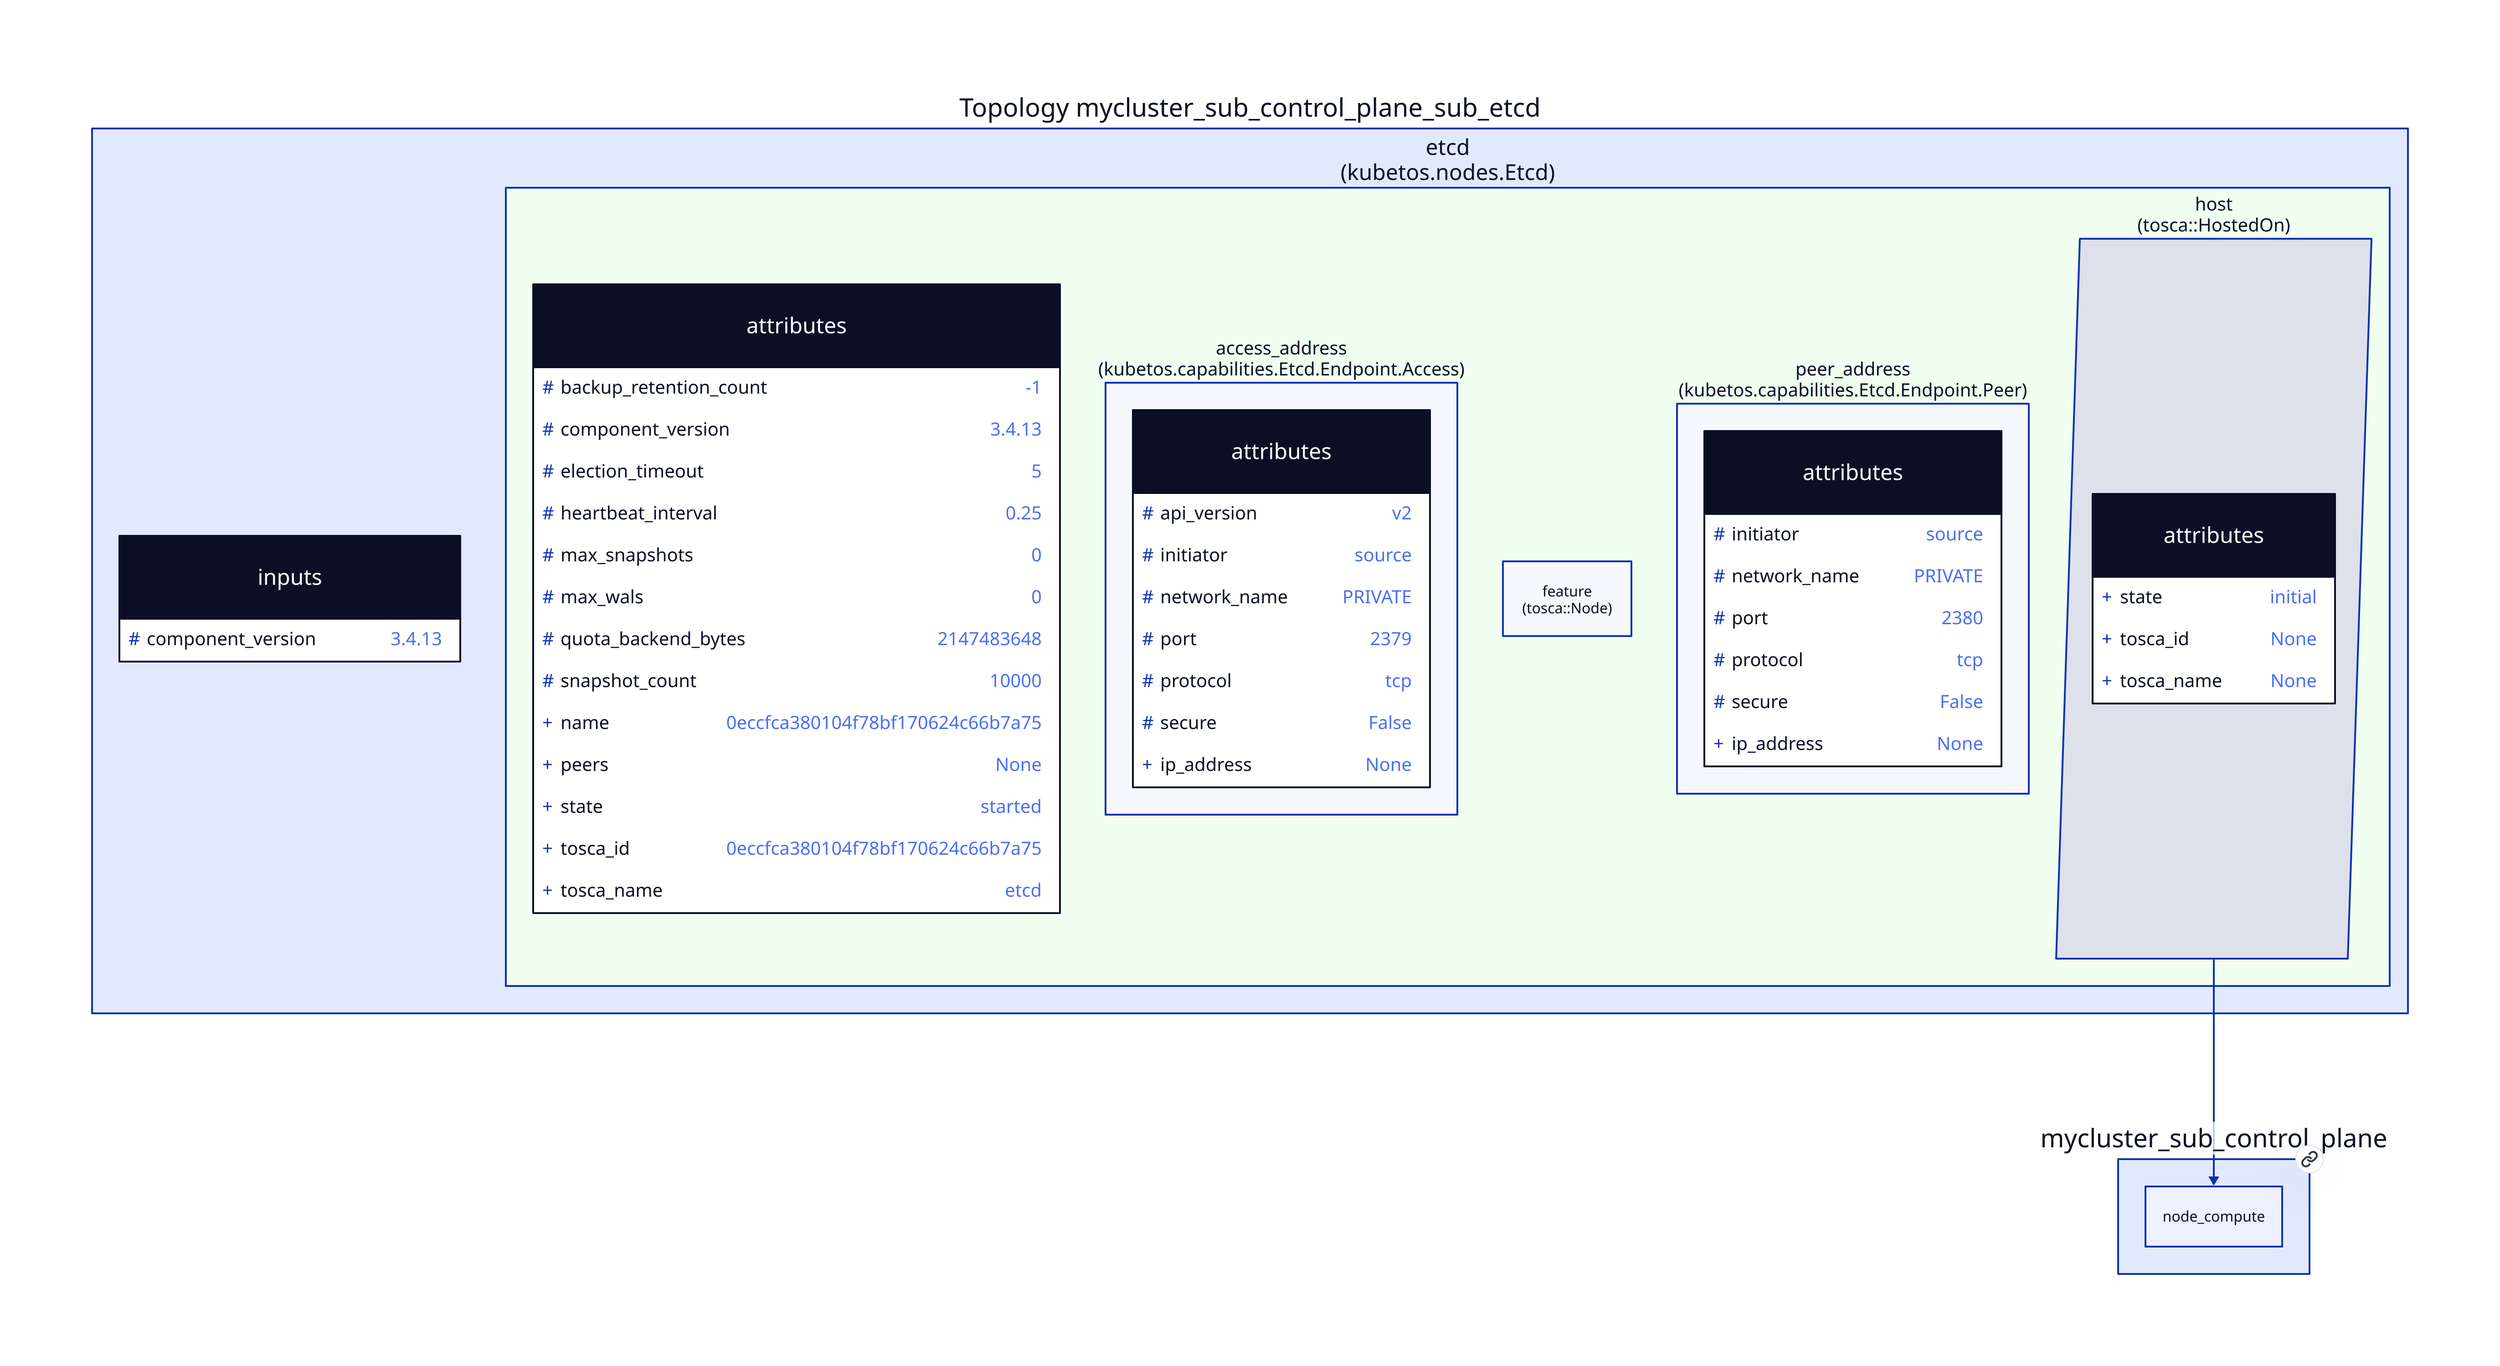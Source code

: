 
  mycluster_sub_control_plane_sub_etcd: "Topology mycluster_sub_control_plane_sub_etcd" {
  
  inputs {
    shape: class
  
    \#component_version: "3.4.13"
    
  }
  
  node_etcd: "etcd\n(kubetos.nodes.Etcd)" {
  
    style { fill: honeydew }
    
  attributes {
    shape: class
  
    \#backup_retention_count: "-1"
    
    \#component_version: "3.4.13"
    
    \#election_timeout: "5"
    
    \#heartbeat_interval: "0.25"
    
    \#max_snapshots: "0"
    
    \#max_wals: "0"
    
    \#quota_backend_bytes: "2147483648"
    
    \#snapshot_count: "10000"
    
    +name: "0eccfca380104f78bf170624c66b7a75"
    
    +peers: "None"
    
    +state: "started"
    
    +tosca_id: "0eccfca380104f78bf170624c66b7a75"
    
    +tosca_name: "etcd"
    
  }
  
  access_address: "access_address\n(kubetos.capabilities.Etcd.Endpoint.Access)" {
  
  attributes {
    shape: class
  
    \#api_version: "v2"
    
    \#initiator: "source"
    
    \#network_name: "PRIVATE"
    
    \#port: "2379"
    
    \#protocol: "tcp"
    
    \#secure: "False"
    
    +ip_address: "None"
    
  }
  
  }
  
  feature: "feature\n(tosca::Node)" {
  
  }
  
  peer_address: "peer_address\n(kubetos.capabilities.Etcd.Endpoint.Peer)" {
  
  attributes {
    shape: class
  
    \#initiator: "source"
    
    \#network_name: "PRIVATE"
    
    \#port: "2380"
    
    \#protocol: "tcp"
    
    \#secure: "False"
    
    +ip_address: "None"
    
  }
  
  }
  
  rel_host: "host\n(tosca::HostedOn)" {
    shape: parallelogram
  
  attributes {
    shape: class
  
    +state: "initial"
    
    +tosca_id: "None"
    
    +tosca_name: "None"
    
  }
  
  }
  
  }
  
  }
  
      mycluster_sub_control_plane { link: "./mycluster_sub_control_plane.svg" }
      mycluster_sub_control_plane_sub_etcd.node_etcd.rel_host -> mycluster_sub_control_plane.node_compute
      